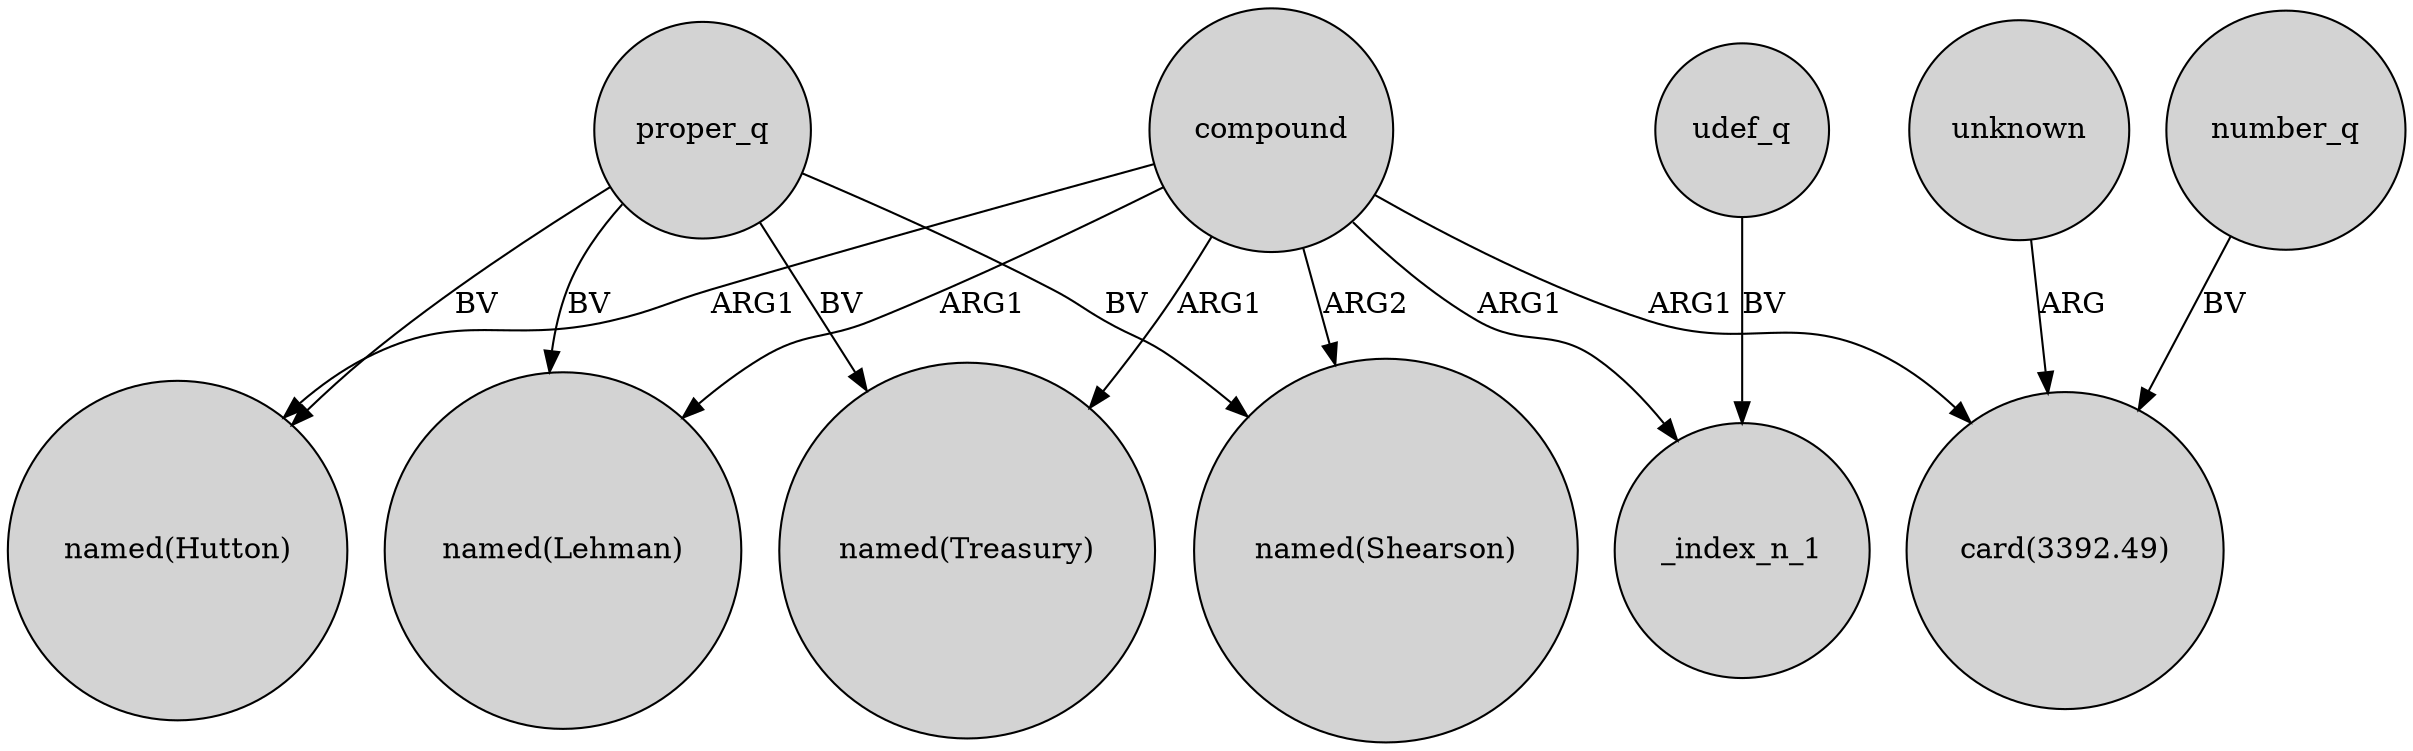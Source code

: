 digraph {
	node [shape=circle style=filled]
	compound -> "named(Shearson)" [label=ARG2]
	unknown -> "card(3392.49)" [label=ARG]
	compound -> "named(Treasury)" [label=ARG1]
	compound -> "card(3392.49)" [label=ARG1]
	udef_q -> _index_n_1 [label=BV]
	proper_q -> "named(Shearson)" [label=BV]
	compound -> "named(Lehman)" [label=ARG1]
	compound -> "named(Hutton)" [label=ARG1]
	proper_q -> "named(Lehman)" [label=BV]
	proper_q -> "named(Hutton)" [label=BV]
	number_q -> "card(3392.49)" [label=BV]
	proper_q -> "named(Treasury)" [label=BV]
	compound -> _index_n_1 [label=ARG1]
}
